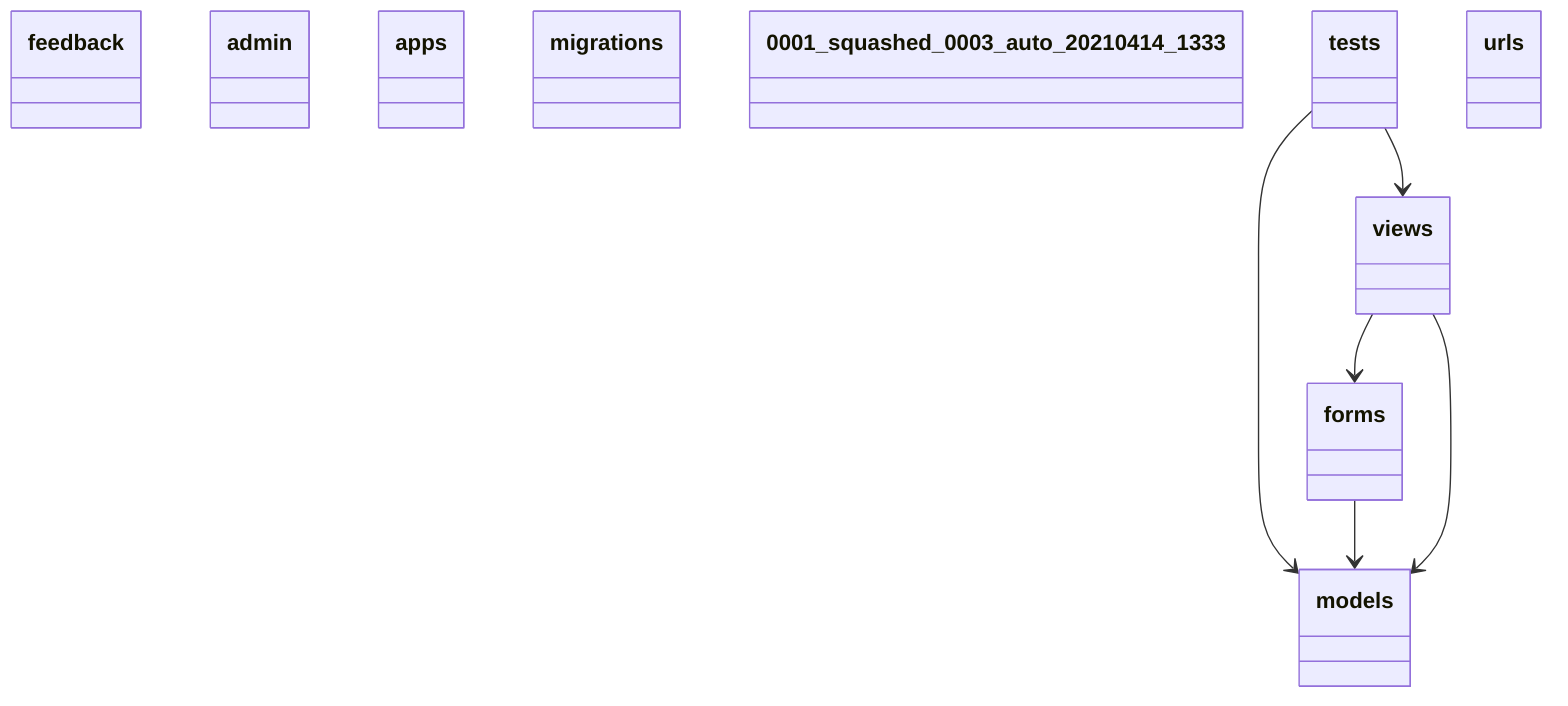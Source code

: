 classDiagram
  class feedback {
  }
  class admin {
  }
  class apps {
  }
  class forms {
  }
  class migrations {
  }
  class 0001_squashed_0003_auto_20210414_1333 {
  }
  class models {
  }
  class tests {
  }
  class urls {
  }
  class views {
  }
  forms --> models
  tests --> models
  tests --> views
  views --> forms
  views --> models